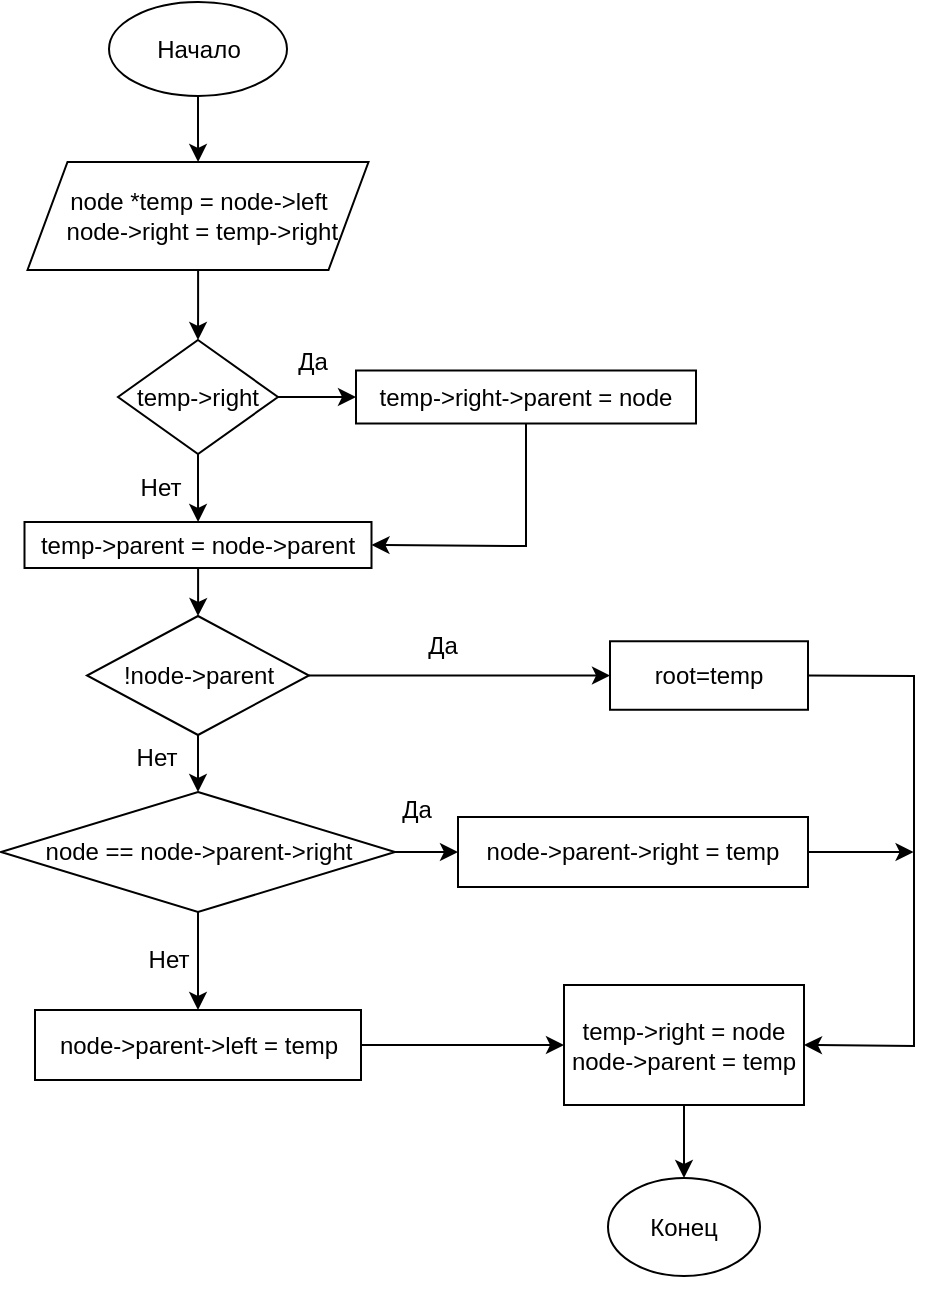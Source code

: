 <mxfile version="24.3.1" type="google">
  <diagram id="j-nriZtBZhk29Pu046T3" name="Page-2">
    <mxGraphModel grid="0" page="0" gridSize="10" guides="1" tooltips="1" connect="1" arrows="1" fold="1" pageScale="1" pageWidth="1169" pageHeight="827" math="0" shadow="0">
      <root>
        <mxCell id="0" />
        <mxCell id="1" parent="0" />
        <mxCell id="W72eiR3JA12fkSrt2mvO-2" value="" style="edgeStyle=orthogonalEdgeStyle;rounded=0;orthogonalLoop=1;jettySize=auto;html=1;" edge="1" parent="1" source="RVM1VLI7I0GzBGgbdEAh-1" target="W72eiR3JA12fkSrt2mvO-1">
          <mxGeometry relative="1" as="geometry" />
        </mxCell>
        <mxCell id="RVM1VLI7I0GzBGgbdEAh-1" value="Начало" style="ellipse;whiteSpace=wrap;html=1;" vertex="1" parent="1">
          <mxGeometry x="142.5" y="-100" width="89" height="47" as="geometry" />
        </mxCell>
        <mxCell id="RVM1VLI7I0GzBGgbdEAh-62" value="Конец" style="ellipse;whiteSpace=wrap;html=1;" vertex="1" parent="1">
          <mxGeometry x="392" y="488" width="76" height="49" as="geometry" />
        </mxCell>
        <mxCell id="RVM1VLI7I0GzBGgbdEAh-64" style="edgeStyle=orthogonalEdgeStyle;rounded=0;orthogonalLoop=1;jettySize=auto;html=1;exitX=0.5;exitY=1;exitDx=0;exitDy=0;" edge="1" parent="1" source="RVM1VLI7I0GzBGgbdEAh-62" target="RVM1VLI7I0GzBGgbdEAh-62">
          <mxGeometry relative="1" as="geometry" />
        </mxCell>
        <mxCell id="QdjPXKUbPR6KxeeQl7yJ-2" value="" style="edgeStyle=orthogonalEdgeStyle;rounded=0;orthogonalLoop=1;jettySize=auto;html=1;" edge="1" parent="1" source="W72eiR3JA12fkSrt2mvO-1" target="QdjPXKUbPR6KxeeQl7yJ-1">
          <mxGeometry relative="1" as="geometry" />
        </mxCell>
        <mxCell id="W72eiR3JA12fkSrt2mvO-1" value="&lt;span style=&quot;font-size: 12px;&quot;&gt;node *temp = node-&amp;gt;left&lt;/span&gt;&lt;div&gt;&lt;span style=&quot;font-size: 12px;&quot;&gt;&amp;nbsp;node-&amp;gt;right = temp-&amp;gt;&lt;/span&gt;right&lt;/div&gt;" style="shape=parallelogram;perimeter=parallelogramPerimeter;whiteSpace=wrap;html=1;fixedSize=1;" vertex="1" parent="1">
          <mxGeometry x="101.75" y="-20" width="170.5" height="54" as="geometry" />
        </mxCell>
        <mxCell id="QdjPXKUbPR6KxeeQl7yJ-4" value="" style="edgeStyle=orthogonalEdgeStyle;rounded=0;orthogonalLoop=1;jettySize=auto;html=1;" edge="1" parent="1" source="QdjPXKUbPR6KxeeQl7yJ-1" target="QdjPXKUbPR6KxeeQl7yJ-3">
          <mxGeometry relative="1" as="geometry" />
        </mxCell>
        <mxCell id="QdjPXKUbPR6KxeeQl7yJ-6" value="" style="edgeStyle=orthogonalEdgeStyle;rounded=0;orthogonalLoop=1;jettySize=auto;html=1;" edge="1" parent="1" source="QdjPXKUbPR6KxeeQl7yJ-1" target="QdjPXKUbPR6KxeeQl7yJ-5">
          <mxGeometry relative="1" as="geometry" />
        </mxCell>
        <mxCell id="QdjPXKUbPR6KxeeQl7yJ-1" value="temp-&amp;gt;right" style="rhombus;whiteSpace=wrap;html=1;" vertex="1" parent="1">
          <mxGeometry x="147" y="69" width="80" height="57" as="geometry" />
        </mxCell>
        <mxCell id="QdjPXKUbPR6KxeeQl7yJ-3" value="&lt;span style=&quot;font-size: 12px;&quot;&gt;temp-&amp;gt;right-&amp;gt;parent = node&lt;/span&gt;" style="whiteSpace=wrap;html=1;" vertex="1" parent="1">
          <mxGeometry x="266" y="84.25" width="170" height="26.5" as="geometry" />
        </mxCell>
        <mxCell id="QdjPXKUbPR6KxeeQl7yJ-8" value="" style="edgeStyle=orthogonalEdgeStyle;rounded=0;orthogonalLoop=1;jettySize=auto;html=1;" edge="1" parent="1" source="QdjPXKUbPR6KxeeQl7yJ-5" target="QdjPXKUbPR6KxeeQl7yJ-7">
          <mxGeometry relative="1" as="geometry" />
        </mxCell>
        <mxCell id="QdjPXKUbPR6KxeeQl7yJ-5" value="&lt;span style=&quot;font-size: 12px;&quot;&gt;temp-&amp;gt;parent = node-&amp;gt;parent&lt;/span&gt;" style="whiteSpace=wrap;html=1;" vertex="1" parent="1">
          <mxGeometry x="100.25" y="160" width="173.5" height="23" as="geometry" />
        </mxCell>
        <mxCell id="QdjPXKUbPR6KxeeQl7yJ-10" value="" style="edgeStyle=orthogonalEdgeStyle;rounded=0;orthogonalLoop=1;jettySize=auto;html=1;" edge="1" parent="1" source="QdjPXKUbPR6KxeeQl7yJ-7" target="QdjPXKUbPR6KxeeQl7yJ-9">
          <mxGeometry relative="1" as="geometry" />
        </mxCell>
        <mxCell id="QdjPXKUbPR6KxeeQl7yJ-14" value="" style="edgeStyle=orthogonalEdgeStyle;rounded=0;orthogonalLoop=1;jettySize=auto;html=1;" edge="1" parent="1" source="QdjPXKUbPR6KxeeQl7yJ-7" target="QdjPXKUbPR6KxeeQl7yJ-13">
          <mxGeometry relative="1" as="geometry" />
        </mxCell>
        <mxCell id="QdjPXKUbPR6KxeeQl7yJ-7" value="!node-&amp;gt;parent" style="rhombus;whiteSpace=wrap;html=1;" vertex="1" parent="1">
          <mxGeometry x="131.5" y="207" width="111" height="59.5" as="geometry" />
        </mxCell>
        <mxCell id="QdjPXKUbPR6KxeeQl7yJ-9" value="root=temp" style="whiteSpace=wrap;html=1;" vertex="1" parent="1">
          <mxGeometry x="393" y="219.63" width="99" height="34.25" as="geometry" />
        </mxCell>
        <mxCell id="QdjPXKUbPR6KxeeQl7yJ-16" value="" style="edgeStyle=orthogonalEdgeStyle;rounded=0;orthogonalLoop=1;jettySize=auto;html=1;" edge="1" parent="1" source="QdjPXKUbPR6KxeeQl7yJ-13" target="QdjPXKUbPR6KxeeQl7yJ-15">
          <mxGeometry relative="1" as="geometry" />
        </mxCell>
        <mxCell id="QdjPXKUbPR6KxeeQl7yJ-20" value="" style="edgeStyle=orthogonalEdgeStyle;rounded=0;orthogonalLoop=1;jettySize=auto;html=1;" edge="1" parent="1" source="QdjPXKUbPR6KxeeQl7yJ-13" target="QdjPXKUbPR6KxeeQl7yJ-19">
          <mxGeometry relative="1" as="geometry" />
        </mxCell>
        <mxCell id="QdjPXKUbPR6KxeeQl7yJ-13" value="&lt;span style=&quot;font-size: 12px;&quot;&gt;node == node-&amp;gt;parent-&amp;gt;right&lt;/span&gt;" style="rhombus;whiteSpace=wrap;html=1;" vertex="1" parent="1">
          <mxGeometry x="88.5" y="295" width="197" height="60" as="geometry" />
        </mxCell>
        <mxCell id="QdjPXKUbPR6KxeeQl7yJ-24" style="edgeStyle=orthogonalEdgeStyle;rounded=0;orthogonalLoop=1;jettySize=auto;html=1;" edge="1" parent="1" source="QdjPXKUbPR6KxeeQl7yJ-15">
          <mxGeometry relative="1" as="geometry">
            <mxPoint x="544.781" y="325" as="targetPoint" />
          </mxGeometry>
        </mxCell>
        <mxCell id="QdjPXKUbPR6KxeeQl7yJ-15" value="&lt;span style=&quot;font-size: 12px;&quot;&gt;node-&amp;gt;parent-&amp;gt;right = temp&lt;/span&gt;" style="whiteSpace=wrap;html=1;" vertex="1" parent="1">
          <mxGeometry x="317" y="307.5" width="175" height="35" as="geometry" />
        </mxCell>
        <mxCell id="QdjPXKUbPR6KxeeQl7yJ-22" value="" style="edgeStyle=orthogonalEdgeStyle;rounded=0;orthogonalLoop=1;jettySize=auto;html=1;" edge="1" parent="1" source="QdjPXKUbPR6KxeeQl7yJ-19" target="QdjPXKUbPR6KxeeQl7yJ-21">
          <mxGeometry relative="1" as="geometry" />
        </mxCell>
        <mxCell id="QdjPXKUbPR6KxeeQl7yJ-19" value="&lt;span style=&quot;font-size: 12px;&quot;&gt;node-&amp;gt;parent-&amp;gt;left = temp&lt;/span&gt;" style="whiteSpace=wrap;html=1;" vertex="1" parent="1">
          <mxGeometry x="105.5" y="404" width="163" height="35" as="geometry" />
        </mxCell>
        <mxCell id="QdjPXKUbPR6KxeeQl7yJ-25" style="edgeStyle=orthogonalEdgeStyle;rounded=0;orthogonalLoop=1;jettySize=auto;html=1;entryX=0.5;entryY=0;entryDx=0;entryDy=0;" edge="1" parent="1" source="QdjPXKUbPR6KxeeQl7yJ-21" target="RVM1VLI7I0GzBGgbdEAh-62">
          <mxGeometry relative="1" as="geometry" />
        </mxCell>
        <mxCell id="QdjPXKUbPR6KxeeQl7yJ-21" value="&lt;span style=&quot;font-size: 12px;&quot;&gt;temp-&amp;gt;right = node node-&amp;gt;parent = temp&lt;/span&gt;" style="whiteSpace=wrap;html=1;" vertex="1" parent="1">
          <mxGeometry x="370" y="391.5" width="120" height="60" as="geometry" />
        </mxCell>
        <mxCell id="QdjPXKUbPR6KxeeQl7yJ-23" value="" style="endArrow=classic;html=1;rounded=0;exitX=1;exitY=0.5;exitDx=0;exitDy=0;entryX=1;entryY=0.5;entryDx=0;entryDy=0;" edge="1" parent="1" source="QdjPXKUbPR6KxeeQl7yJ-9" target="QdjPXKUbPR6KxeeQl7yJ-21">
          <mxGeometry width="50" height="50" relative="1" as="geometry">
            <mxPoint x="171" y="333" as="sourcePoint" />
            <mxPoint x="221" y="283" as="targetPoint" />
            <Array as="points">
              <mxPoint x="545" y="237" />
              <mxPoint x="545" y="422" />
            </Array>
          </mxGeometry>
        </mxCell>
        <mxCell id="QdjPXKUbPR6KxeeQl7yJ-26" value="" style="endArrow=classic;html=1;rounded=0;exitX=0.5;exitY=1;exitDx=0;exitDy=0;entryX=1;entryY=0.5;entryDx=0;entryDy=0;" edge="1" parent="1" source="QdjPXKUbPR6KxeeQl7yJ-3" target="QdjPXKUbPR6KxeeQl7yJ-5">
          <mxGeometry width="50" height="50" relative="1" as="geometry">
            <mxPoint x="171" y="333" as="sourcePoint" />
            <mxPoint x="221" y="283" as="targetPoint" />
            <Array as="points">
              <mxPoint x="351" y="172" />
            </Array>
          </mxGeometry>
        </mxCell>
        <mxCell id="QdjPXKUbPR6KxeeQl7yJ-28" value="Да" style="text;html=1;align=center;verticalAlign=middle;resizable=0;points=[];autosize=1;strokeColor=none;fillColor=none;" vertex="1" parent="1">
          <mxGeometry x="227" y="67" width="33" height="26" as="geometry" />
        </mxCell>
        <mxCell id="QdjPXKUbPR6KxeeQl7yJ-29" value="Да" style="text;html=1;align=center;verticalAlign=middle;resizable=0;points=[];autosize=1;strokeColor=none;fillColor=none;" vertex="1" parent="1">
          <mxGeometry x="292" y="209" width="33" height="26" as="geometry" />
        </mxCell>
        <mxCell id="QdjPXKUbPR6KxeeQl7yJ-30" value="Да" style="text;html=1;align=center;verticalAlign=middle;resizable=0;points=[];autosize=1;strokeColor=none;fillColor=none;" vertex="1" parent="1">
          <mxGeometry x="279" y="291" width="33" height="26" as="geometry" />
        </mxCell>
        <mxCell id="QdjPXKUbPR6KxeeQl7yJ-31" value="Нет" style="text;html=1;align=center;verticalAlign=middle;resizable=0;points=[];autosize=1;strokeColor=none;fillColor=none;" vertex="1" parent="1">
          <mxGeometry x="149" y="130" width="38" height="26" as="geometry" />
        </mxCell>
        <mxCell id="QdjPXKUbPR6KxeeQl7yJ-32" value="Нет" style="text;html=1;align=center;verticalAlign=middle;resizable=0;points=[];autosize=1;strokeColor=none;fillColor=none;" vertex="1" parent="1">
          <mxGeometry x="153" y="365.5" width="38" height="26" as="geometry" />
        </mxCell>
        <mxCell id="QdjPXKUbPR6KxeeQl7yJ-33" value="Нет" style="text;html=1;align=center;verticalAlign=middle;resizable=0;points=[];autosize=1;strokeColor=none;fillColor=none;" vertex="1" parent="1">
          <mxGeometry x="147" y="265" width="38" height="26" as="geometry" />
        </mxCell>
      </root>
    </mxGraphModel>
  </diagram>
</mxfile>
